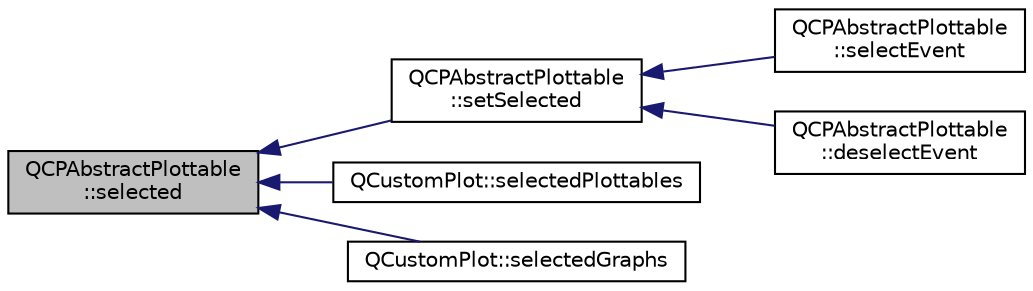 digraph "QCPAbstractPlottable::selected"
{
  edge [fontname="Helvetica",fontsize="10",labelfontname="Helvetica",labelfontsize="10"];
  node [fontname="Helvetica",fontsize="10",shape=record];
  rankdir="LR";
  Node361 [label="QCPAbstractPlottable\l::selected",height=0.2,width=0.4,color="black", fillcolor="grey75", style="filled", fontcolor="black"];
  Node361 -> Node362 [dir="back",color="midnightblue",fontsize="10",style="solid",fontname="Helvetica"];
  Node362 [label="QCPAbstractPlottable\l::setSelected",height=0.2,width=0.4,color="black", fillcolor="white", style="filled",URL="$d4/d89/class_q_c_p_abstract_plottable.html#afbd5428c2952f59d952e11ab5cd79176"];
  Node362 -> Node363 [dir="back",color="midnightblue",fontsize="10",style="solid",fontname="Helvetica"];
  Node363 [label="QCPAbstractPlottable\l::selectEvent",height=0.2,width=0.4,color="black", fillcolor="white", style="filled",URL="$d4/d89/class_q_c_p_abstract_plottable.html#a16aaad02456aa23a759efd1ac90c79bf"];
  Node362 -> Node364 [dir="back",color="midnightblue",fontsize="10",style="solid",fontname="Helvetica"];
  Node364 [label="QCPAbstractPlottable\l::deselectEvent",height=0.2,width=0.4,color="black", fillcolor="white", style="filled",URL="$d4/d89/class_q_c_p_abstract_plottable.html#a6fa0d0f95560ea8b01ee13f296dab2b1"];
  Node361 -> Node365 [dir="back",color="midnightblue",fontsize="10",style="solid",fontname="Helvetica"];
  Node365 [label="QCustomPlot::selectedPlottables",height=0.2,width=0.4,color="black", fillcolor="white", style="filled",URL="$dd/d9b/class_q_custom_plot.html#a747faaab57c56891e901a1e97fa4359a"];
  Node361 -> Node366 [dir="back",color="midnightblue",fontsize="10",style="solid",fontname="Helvetica"];
  Node366 [label="QCustomPlot::selectedGraphs",height=0.2,width=0.4,color="black", fillcolor="white", style="filled",URL="$dd/d9b/class_q_custom_plot.html#ad3547aded026d8a9ae6ef13a69080d06"];
}
